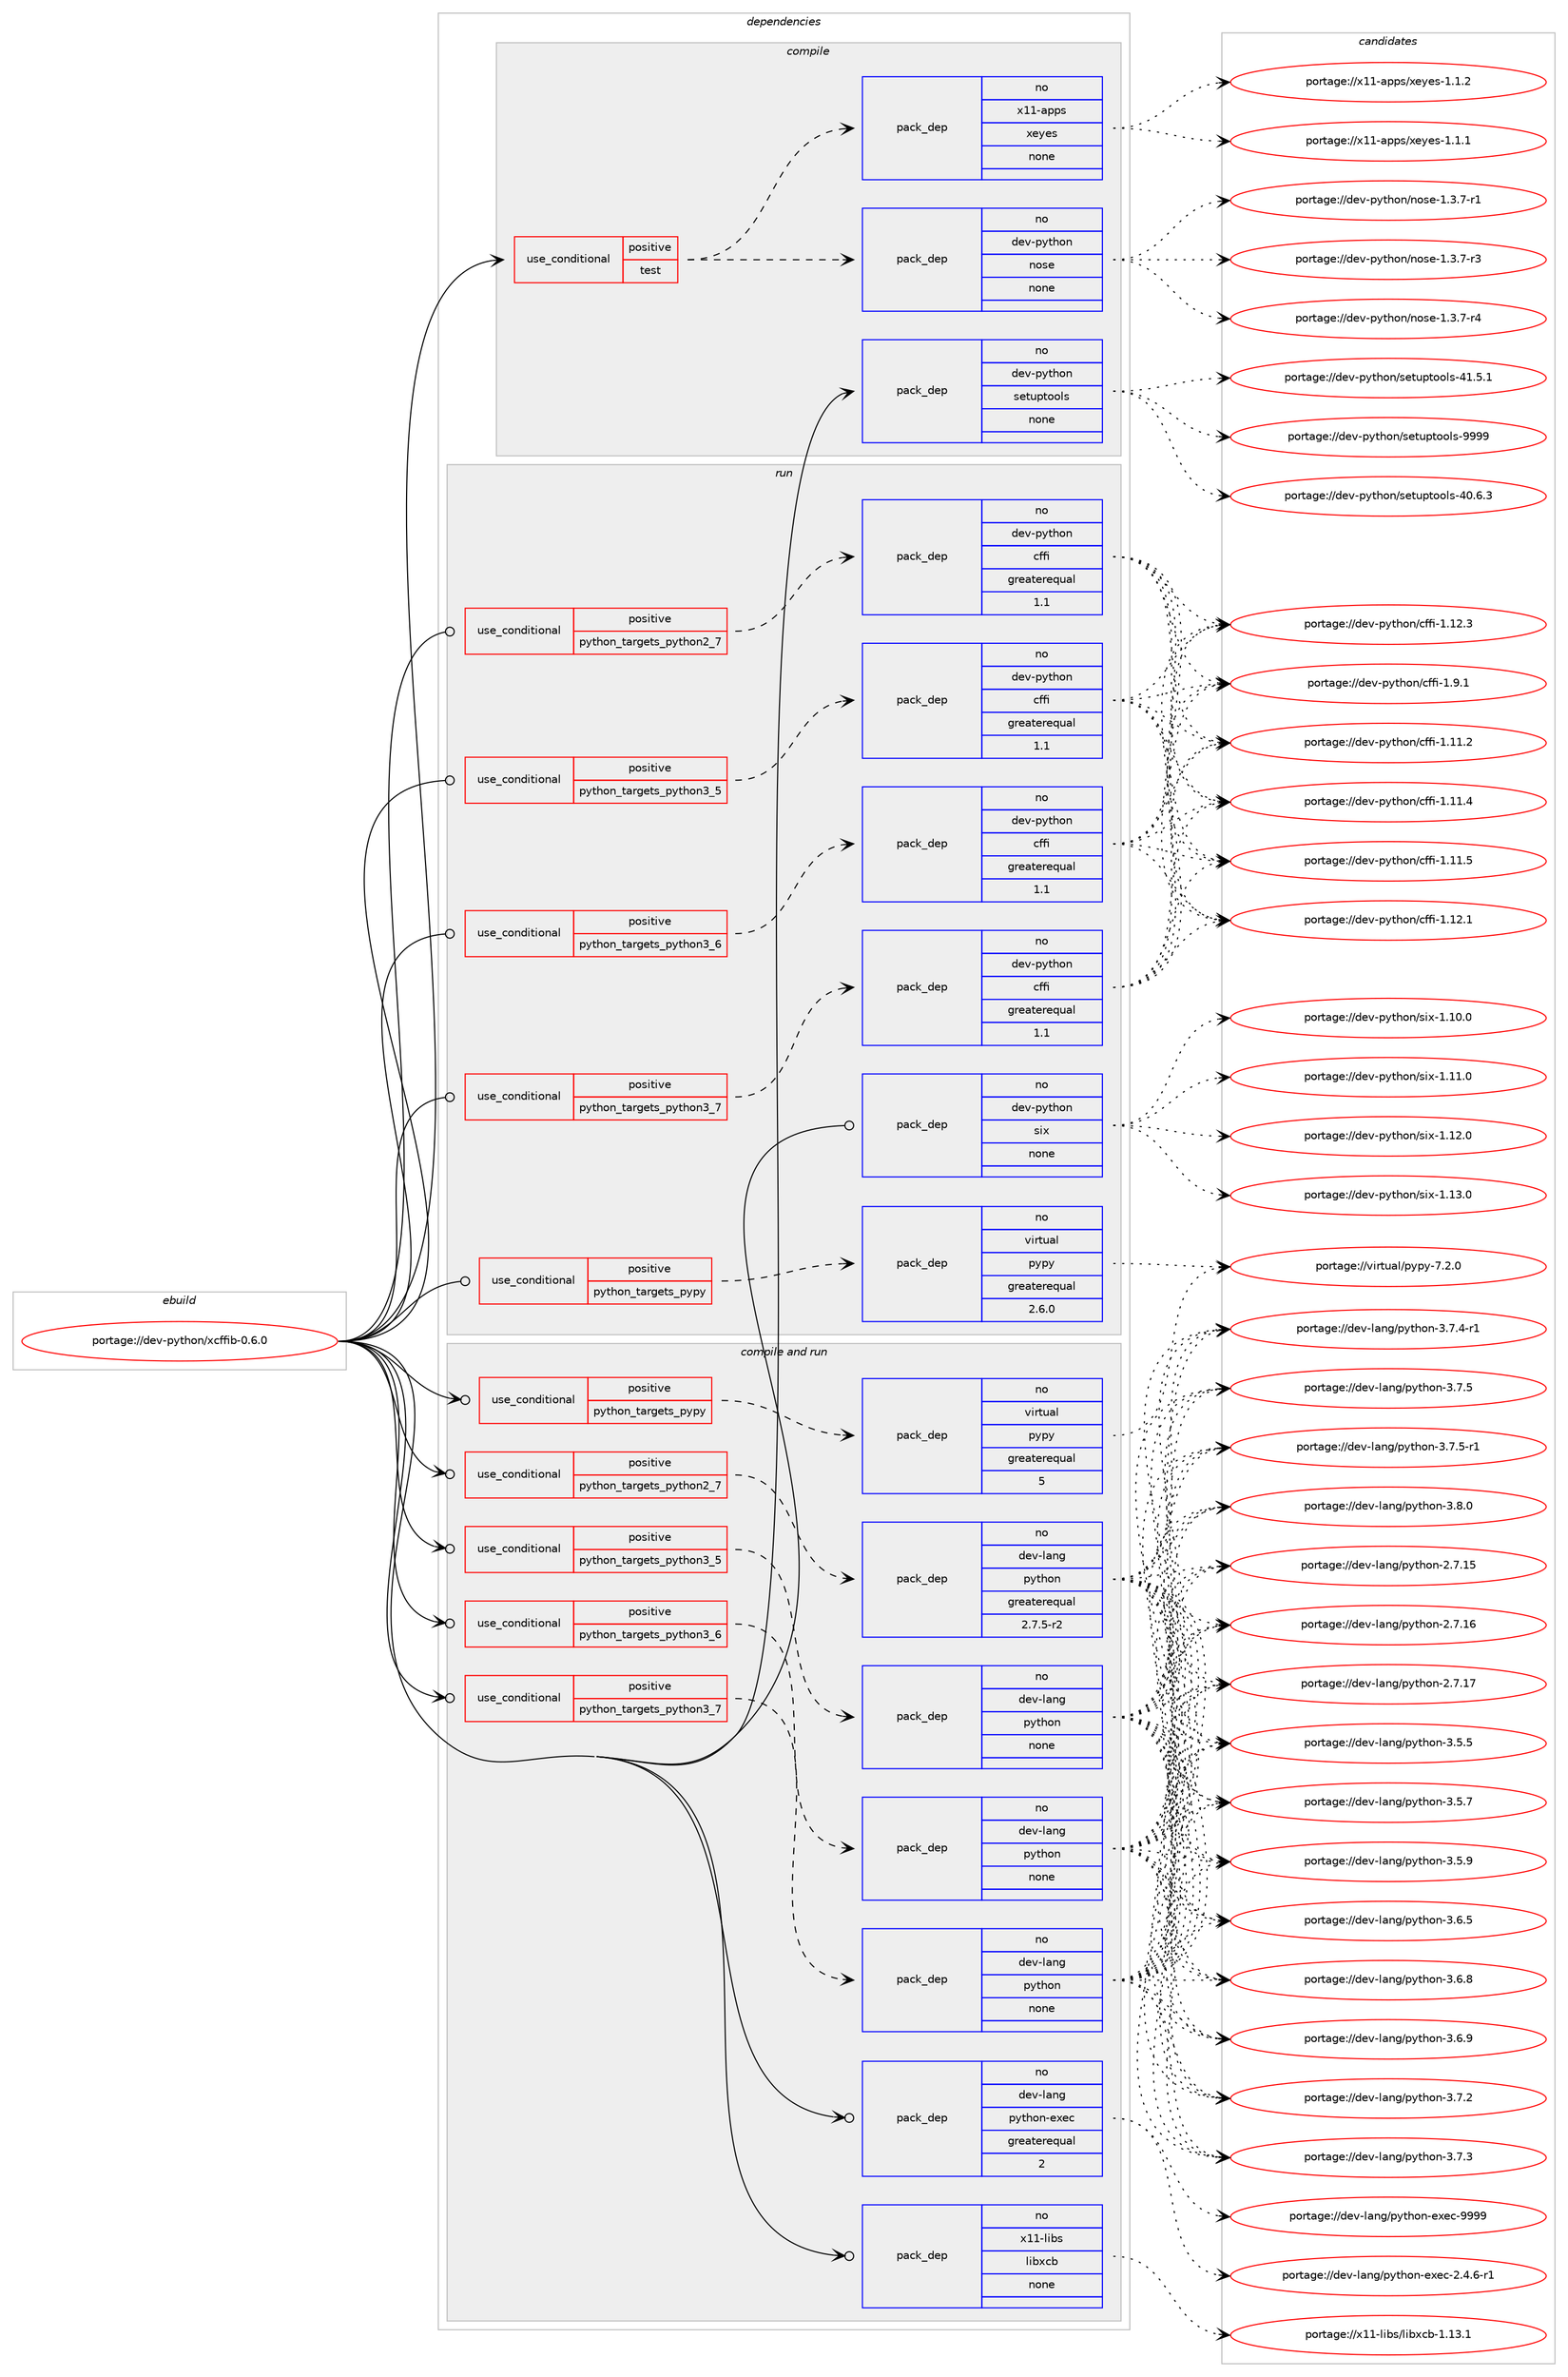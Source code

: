 digraph prolog {

# *************
# Graph options
# *************

newrank=true;
concentrate=true;
compound=true;
graph [rankdir=LR,fontname=Helvetica,fontsize=10,ranksep=1.5];#, ranksep=2.5, nodesep=0.2];
edge  [arrowhead=vee];
node  [fontname=Helvetica,fontsize=10];

# **********
# The ebuild
# **********

subgraph cluster_leftcol {
color=gray;
rank=same;
label=<<i>ebuild</i>>;
id [label="portage://dev-python/xcffib-0.6.0", color=red, width=4, href="../dev-python/xcffib-0.6.0.svg"];
}

# ****************
# The dependencies
# ****************

subgraph cluster_midcol {
color=gray;
label=<<i>dependencies</i>>;
subgraph cluster_compile {
fillcolor="#eeeeee";
style=filled;
label=<<i>compile</i>>;
subgraph cond40956 {
dependency179516 [label=<<TABLE BORDER="0" CELLBORDER="1" CELLSPACING="0" CELLPADDING="4"><TR><TD ROWSPAN="3" CELLPADDING="10">use_conditional</TD></TR><TR><TD>positive</TD></TR><TR><TD>test</TD></TR></TABLE>>, shape=none, color=red];
subgraph pack135149 {
dependency179517 [label=<<TABLE BORDER="0" CELLBORDER="1" CELLSPACING="0" CELLPADDING="4" WIDTH="220"><TR><TD ROWSPAN="6" CELLPADDING="30">pack_dep</TD></TR><TR><TD WIDTH="110">no</TD></TR><TR><TD>dev-python</TD></TR><TR><TD>nose</TD></TR><TR><TD>none</TD></TR><TR><TD></TD></TR></TABLE>>, shape=none, color=blue];
}
dependency179516:e -> dependency179517:w [weight=20,style="dashed",arrowhead="vee"];
subgraph pack135150 {
dependency179518 [label=<<TABLE BORDER="0" CELLBORDER="1" CELLSPACING="0" CELLPADDING="4" WIDTH="220"><TR><TD ROWSPAN="6" CELLPADDING="30">pack_dep</TD></TR><TR><TD WIDTH="110">no</TD></TR><TR><TD>x11-apps</TD></TR><TR><TD>xeyes</TD></TR><TR><TD>none</TD></TR><TR><TD></TD></TR></TABLE>>, shape=none, color=blue];
}
dependency179516:e -> dependency179518:w [weight=20,style="dashed",arrowhead="vee"];
}
id:e -> dependency179516:w [weight=20,style="solid",arrowhead="vee"];
subgraph pack135151 {
dependency179519 [label=<<TABLE BORDER="0" CELLBORDER="1" CELLSPACING="0" CELLPADDING="4" WIDTH="220"><TR><TD ROWSPAN="6" CELLPADDING="30">pack_dep</TD></TR><TR><TD WIDTH="110">no</TD></TR><TR><TD>dev-python</TD></TR><TR><TD>setuptools</TD></TR><TR><TD>none</TD></TR><TR><TD></TD></TR></TABLE>>, shape=none, color=blue];
}
id:e -> dependency179519:w [weight=20,style="solid",arrowhead="vee"];
}
subgraph cluster_compileandrun {
fillcolor="#eeeeee";
style=filled;
label=<<i>compile and run</i>>;
subgraph cond40957 {
dependency179520 [label=<<TABLE BORDER="0" CELLBORDER="1" CELLSPACING="0" CELLPADDING="4"><TR><TD ROWSPAN="3" CELLPADDING="10">use_conditional</TD></TR><TR><TD>positive</TD></TR><TR><TD>python_targets_pypy</TD></TR></TABLE>>, shape=none, color=red];
subgraph pack135152 {
dependency179521 [label=<<TABLE BORDER="0" CELLBORDER="1" CELLSPACING="0" CELLPADDING="4" WIDTH="220"><TR><TD ROWSPAN="6" CELLPADDING="30">pack_dep</TD></TR><TR><TD WIDTH="110">no</TD></TR><TR><TD>virtual</TD></TR><TR><TD>pypy</TD></TR><TR><TD>greaterequal</TD></TR><TR><TD>5</TD></TR></TABLE>>, shape=none, color=blue];
}
dependency179520:e -> dependency179521:w [weight=20,style="dashed",arrowhead="vee"];
}
id:e -> dependency179520:w [weight=20,style="solid",arrowhead="odotvee"];
subgraph cond40958 {
dependency179522 [label=<<TABLE BORDER="0" CELLBORDER="1" CELLSPACING="0" CELLPADDING="4"><TR><TD ROWSPAN="3" CELLPADDING="10">use_conditional</TD></TR><TR><TD>positive</TD></TR><TR><TD>python_targets_python2_7</TD></TR></TABLE>>, shape=none, color=red];
subgraph pack135153 {
dependency179523 [label=<<TABLE BORDER="0" CELLBORDER="1" CELLSPACING="0" CELLPADDING="4" WIDTH="220"><TR><TD ROWSPAN="6" CELLPADDING="30">pack_dep</TD></TR><TR><TD WIDTH="110">no</TD></TR><TR><TD>dev-lang</TD></TR><TR><TD>python</TD></TR><TR><TD>greaterequal</TD></TR><TR><TD>2.7.5-r2</TD></TR></TABLE>>, shape=none, color=blue];
}
dependency179522:e -> dependency179523:w [weight=20,style="dashed",arrowhead="vee"];
}
id:e -> dependency179522:w [weight=20,style="solid",arrowhead="odotvee"];
subgraph cond40959 {
dependency179524 [label=<<TABLE BORDER="0" CELLBORDER="1" CELLSPACING="0" CELLPADDING="4"><TR><TD ROWSPAN="3" CELLPADDING="10">use_conditional</TD></TR><TR><TD>positive</TD></TR><TR><TD>python_targets_python3_5</TD></TR></TABLE>>, shape=none, color=red];
subgraph pack135154 {
dependency179525 [label=<<TABLE BORDER="0" CELLBORDER="1" CELLSPACING="0" CELLPADDING="4" WIDTH="220"><TR><TD ROWSPAN="6" CELLPADDING="30">pack_dep</TD></TR><TR><TD WIDTH="110">no</TD></TR><TR><TD>dev-lang</TD></TR><TR><TD>python</TD></TR><TR><TD>none</TD></TR><TR><TD></TD></TR></TABLE>>, shape=none, color=blue];
}
dependency179524:e -> dependency179525:w [weight=20,style="dashed",arrowhead="vee"];
}
id:e -> dependency179524:w [weight=20,style="solid",arrowhead="odotvee"];
subgraph cond40960 {
dependency179526 [label=<<TABLE BORDER="0" CELLBORDER="1" CELLSPACING="0" CELLPADDING="4"><TR><TD ROWSPAN="3" CELLPADDING="10">use_conditional</TD></TR><TR><TD>positive</TD></TR><TR><TD>python_targets_python3_6</TD></TR></TABLE>>, shape=none, color=red];
subgraph pack135155 {
dependency179527 [label=<<TABLE BORDER="0" CELLBORDER="1" CELLSPACING="0" CELLPADDING="4" WIDTH="220"><TR><TD ROWSPAN="6" CELLPADDING="30">pack_dep</TD></TR><TR><TD WIDTH="110">no</TD></TR><TR><TD>dev-lang</TD></TR><TR><TD>python</TD></TR><TR><TD>none</TD></TR><TR><TD></TD></TR></TABLE>>, shape=none, color=blue];
}
dependency179526:e -> dependency179527:w [weight=20,style="dashed",arrowhead="vee"];
}
id:e -> dependency179526:w [weight=20,style="solid",arrowhead="odotvee"];
subgraph cond40961 {
dependency179528 [label=<<TABLE BORDER="0" CELLBORDER="1" CELLSPACING="0" CELLPADDING="4"><TR><TD ROWSPAN="3" CELLPADDING="10">use_conditional</TD></TR><TR><TD>positive</TD></TR><TR><TD>python_targets_python3_7</TD></TR></TABLE>>, shape=none, color=red];
subgraph pack135156 {
dependency179529 [label=<<TABLE BORDER="0" CELLBORDER="1" CELLSPACING="0" CELLPADDING="4" WIDTH="220"><TR><TD ROWSPAN="6" CELLPADDING="30">pack_dep</TD></TR><TR><TD WIDTH="110">no</TD></TR><TR><TD>dev-lang</TD></TR><TR><TD>python</TD></TR><TR><TD>none</TD></TR><TR><TD></TD></TR></TABLE>>, shape=none, color=blue];
}
dependency179528:e -> dependency179529:w [weight=20,style="dashed",arrowhead="vee"];
}
id:e -> dependency179528:w [weight=20,style="solid",arrowhead="odotvee"];
subgraph pack135157 {
dependency179530 [label=<<TABLE BORDER="0" CELLBORDER="1" CELLSPACING="0" CELLPADDING="4" WIDTH="220"><TR><TD ROWSPAN="6" CELLPADDING="30">pack_dep</TD></TR><TR><TD WIDTH="110">no</TD></TR><TR><TD>dev-lang</TD></TR><TR><TD>python-exec</TD></TR><TR><TD>greaterequal</TD></TR><TR><TD>2</TD></TR></TABLE>>, shape=none, color=blue];
}
id:e -> dependency179530:w [weight=20,style="solid",arrowhead="odotvee"];
subgraph pack135158 {
dependency179531 [label=<<TABLE BORDER="0" CELLBORDER="1" CELLSPACING="0" CELLPADDING="4" WIDTH="220"><TR><TD ROWSPAN="6" CELLPADDING="30">pack_dep</TD></TR><TR><TD WIDTH="110">no</TD></TR><TR><TD>x11-libs</TD></TR><TR><TD>libxcb</TD></TR><TR><TD>none</TD></TR><TR><TD></TD></TR></TABLE>>, shape=none, color=blue];
}
id:e -> dependency179531:w [weight=20,style="solid",arrowhead="odotvee"];
}
subgraph cluster_run {
fillcolor="#eeeeee";
style=filled;
label=<<i>run</i>>;
subgraph cond40962 {
dependency179532 [label=<<TABLE BORDER="0" CELLBORDER="1" CELLSPACING="0" CELLPADDING="4"><TR><TD ROWSPAN="3" CELLPADDING="10">use_conditional</TD></TR><TR><TD>positive</TD></TR><TR><TD>python_targets_pypy</TD></TR></TABLE>>, shape=none, color=red];
subgraph pack135159 {
dependency179533 [label=<<TABLE BORDER="0" CELLBORDER="1" CELLSPACING="0" CELLPADDING="4" WIDTH="220"><TR><TD ROWSPAN="6" CELLPADDING="30">pack_dep</TD></TR><TR><TD WIDTH="110">no</TD></TR><TR><TD>virtual</TD></TR><TR><TD>pypy</TD></TR><TR><TD>greaterequal</TD></TR><TR><TD>2.6.0</TD></TR></TABLE>>, shape=none, color=blue];
}
dependency179532:e -> dependency179533:w [weight=20,style="dashed",arrowhead="vee"];
}
id:e -> dependency179532:w [weight=20,style="solid",arrowhead="odot"];
subgraph cond40963 {
dependency179534 [label=<<TABLE BORDER="0" CELLBORDER="1" CELLSPACING="0" CELLPADDING="4"><TR><TD ROWSPAN="3" CELLPADDING="10">use_conditional</TD></TR><TR><TD>positive</TD></TR><TR><TD>python_targets_python2_7</TD></TR></TABLE>>, shape=none, color=red];
subgraph pack135160 {
dependency179535 [label=<<TABLE BORDER="0" CELLBORDER="1" CELLSPACING="0" CELLPADDING="4" WIDTH="220"><TR><TD ROWSPAN="6" CELLPADDING="30">pack_dep</TD></TR><TR><TD WIDTH="110">no</TD></TR><TR><TD>dev-python</TD></TR><TR><TD>cffi</TD></TR><TR><TD>greaterequal</TD></TR><TR><TD>1.1</TD></TR></TABLE>>, shape=none, color=blue];
}
dependency179534:e -> dependency179535:w [weight=20,style="dashed",arrowhead="vee"];
}
id:e -> dependency179534:w [weight=20,style="solid",arrowhead="odot"];
subgraph cond40964 {
dependency179536 [label=<<TABLE BORDER="0" CELLBORDER="1" CELLSPACING="0" CELLPADDING="4"><TR><TD ROWSPAN="3" CELLPADDING="10">use_conditional</TD></TR><TR><TD>positive</TD></TR><TR><TD>python_targets_python3_5</TD></TR></TABLE>>, shape=none, color=red];
subgraph pack135161 {
dependency179537 [label=<<TABLE BORDER="0" CELLBORDER="1" CELLSPACING="0" CELLPADDING="4" WIDTH="220"><TR><TD ROWSPAN="6" CELLPADDING="30">pack_dep</TD></TR><TR><TD WIDTH="110">no</TD></TR><TR><TD>dev-python</TD></TR><TR><TD>cffi</TD></TR><TR><TD>greaterequal</TD></TR><TR><TD>1.1</TD></TR></TABLE>>, shape=none, color=blue];
}
dependency179536:e -> dependency179537:w [weight=20,style="dashed",arrowhead="vee"];
}
id:e -> dependency179536:w [weight=20,style="solid",arrowhead="odot"];
subgraph cond40965 {
dependency179538 [label=<<TABLE BORDER="0" CELLBORDER="1" CELLSPACING="0" CELLPADDING="4"><TR><TD ROWSPAN="3" CELLPADDING="10">use_conditional</TD></TR><TR><TD>positive</TD></TR><TR><TD>python_targets_python3_6</TD></TR></TABLE>>, shape=none, color=red];
subgraph pack135162 {
dependency179539 [label=<<TABLE BORDER="0" CELLBORDER="1" CELLSPACING="0" CELLPADDING="4" WIDTH="220"><TR><TD ROWSPAN="6" CELLPADDING="30">pack_dep</TD></TR><TR><TD WIDTH="110">no</TD></TR><TR><TD>dev-python</TD></TR><TR><TD>cffi</TD></TR><TR><TD>greaterequal</TD></TR><TR><TD>1.1</TD></TR></TABLE>>, shape=none, color=blue];
}
dependency179538:e -> dependency179539:w [weight=20,style="dashed",arrowhead="vee"];
}
id:e -> dependency179538:w [weight=20,style="solid",arrowhead="odot"];
subgraph cond40966 {
dependency179540 [label=<<TABLE BORDER="0" CELLBORDER="1" CELLSPACING="0" CELLPADDING="4"><TR><TD ROWSPAN="3" CELLPADDING="10">use_conditional</TD></TR><TR><TD>positive</TD></TR><TR><TD>python_targets_python3_7</TD></TR></TABLE>>, shape=none, color=red];
subgraph pack135163 {
dependency179541 [label=<<TABLE BORDER="0" CELLBORDER="1" CELLSPACING="0" CELLPADDING="4" WIDTH="220"><TR><TD ROWSPAN="6" CELLPADDING="30">pack_dep</TD></TR><TR><TD WIDTH="110">no</TD></TR><TR><TD>dev-python</TD></TR><TR><TD>cffi</TD></TR><TR><TD>greaterequal</TD></TR><TR><TD>1.1</TD></TR></TABLE>>, shape=none, color=blue];
}
dependency179540:e -> dependency179541:w [weight=20,style="dashed",arrowhead="vee"];
}
id:e -> dependency179540:w [weight=20,style="solid",arrowhead="odot"];
subgraph pack135164 {
dependency179542 [label=<<TABLE BORDER="0" CELLBORDER="1" CELLSPACING="0" CELLPADDING="4" WIDTH="220"><TR><TD ROWSPAN="6" CELLPADDING="30">pack_dep</TD></TR><TR><TD WIDTH="110">no</TD></TR><TR><TD>dev-python</TD></TR><TR><TD>six</TD></TR><TR><TD>none</TD></TR><TR><TD></TD></TR></TABLE>>, shape=none, color=blue];
}
id:e -> dependency179542:w [weight=20,style="solid",arrowhead="odot"];
}
}

# **************
# The candidates
# **************

subgraph cluster_choices {
rank=same;
color=gray;
label=<<i>candidates</i>>;

subgraph choice135149 {
color=black;
nodesep=1;
choiceportage10010111845112121116104111110471101111151014549465146554511449 [label="portage://dev-python/nose-1.3.7-r1", color=red, width=4,href="../dev-python/nose-1.3.7-r1.svg"];
choiceportage10010111845112121116104111110471101111151014549465146554511451 [label="portage://dev-python/nose-1.3.7-r3", color=red, width=4,href="../dev-python/nose-1.3.7-r3.svg"];
choiceportage10010111845112121116104111110471101111151014549465146554511452 [label="portage://dev-python/nose-1.3.7-r4", color=red, width=4,href="../dev-python/nose-1.3.7-r4.svg"];
dependency179517:e -> choiceportage10010111845112121116104111110471101111151014549465146554511449:w [style=dotted,weight="100"];
dependency179517:e -> choiceportage10010111845112121116104111110471101111151014549465146554511451:w [style=dotted,weight="100"];
dependency179517:e -> choiceportage10010111845112121116104111110471101111151014549465146554511452:w [style=dotted,weight="100"];
}
subgraph choice135150 {
color=black;
nodesep=1;
choiceportage1204949459711211211547120101121101115454946494649 [label="portage://x11-apps/xeyes-1.1.1", color=red, width=4,href="../x11-apps/xeyes-1.1.1.svg"];
choiceportage1204949459711211211547120101121101115454946494650 [label="portage://x11-apps/xeyes-1.1.2", color=red, width=4,href="../x11-apps/xeyes-1.1.2.svg"];
dependency179518:e -> choiceportage1204949459711211211547120101121101115454946494649:w [style=dotted,weight="100"];
dependency179518:e -> choiceportage1204949459711211211547120101121101115454946494650:w [style=dotted,weight="100"];
}
subgraph choice135151 {
color=black;
nodesep=1;
choiceportage100101118451121211161041111104711510111611711211611111110811545524846544651 [label="portage://dev-python/setuptools-40.6.3", color=red, width=4,href="../dev-python/setuptools-40.6.3.svg"];
choiceportage100101118451121211161041111104711510111611711211611111110811545524946534649 [label="portage://dev-python/setuptools-41.5.1", color=red, width=4,href="../dev-python/setuptools-41.5.1.svg"];
choiceportage10010111845112121116104111110471151011161171121161111111081154557575757 [label="portage://dev-python/setuptools-9999", color=red, width=4,href="../dev-python/setuptools-9999.svg"];
dependency179519:e -> choiceportage100101118451121211161041111104711510111611711211611111110811545524846544651:w [style=dotted,weight="100"];
dependency179519:e -> choiceportage100101118451121211161041111104711510111611711211611111110811545524946534649:w [style=dotted,weight="100"];
dependency179519:e -> choiceportage10010111845112121116104111110471151011161171121161111111081154557575757:w [style=dotted,weight="100"];
}
subgraph choice135152 {
color=black;
nodesep=1;
choiceportage1181051141161179710847112121112121455546504648 [label="portage://virtual/pypy-7.2.0", color=red, width=4,href="../virtual/pypy-7.2.0.svg"];
dependency179521:e -> choiceportage1181051141161179710847112121112121455546504648:w [style=dotted,weight="100"];
}
subgraph choice135153 {
color=black;
nodesep=1;
choiceportage10010111845108971101034711212111610411111045504655464953 [label="portage://dev-lang/python-2.7.15", color=red, width=4,href="../dev-lang/python-2.7.15.svg"];
choiceportage10010111845108971101034711212111610411111045504655464954 [label="portage://dev-lang/python-2.7.16", color=red, width=4,href="../dev-lang/python-2.7.16.svg"];
choiceportage10010111845108971101034711212111610411111045504655464955 [label="portage://dev-lang/python-2.7.17", color=red, width=4,href="../dev-lang/python-2.7.17.svg"];
choiceportage100101118451089711010347112121116104111110455146534653 [label="portage://dev-lang/python-3.5.5", color=red, width=4,href="../dev-lang/python-3.5.5.svg"];
choiceportage100101118451089711010347112121116104111110455146534655 [label="portage://dev-lang/python-3.5.7", color=red, width=4,href="../dev-lang/python-3.5.7.svg"];
choiceportage100101118451089711010347112121116104111110455146534657 [label="portage://dev-lang/python-3.5.9", color=red, width=4,href="../dev-lang/python-3.5.9.svg"];
choiceportage100101118451089711010347112121116104111110455146544653 [label="portage://dev-lang/python-3.6.5", color=red, width=4,href="../dev-lang/python-3.6.5.svg"];
choiceportage100101118451089711010347112121116104111110455146544656 [label="portage://dev-lang/python-3.6.8", color=red, width=4,href="../dev-lang/python-3.6.8.svg"];
choiceportage100101118451089711010347112121116104111110455146544657 [label="portage://dev-lang/python-3.6.9", color=red, width=4,href="../dev-lang/python-3.6.9.svg"];
choiceportage100101118451089711010347112121116104111110455146554650 [label="portage://dev-lang/python-3.7.2", color=red, width=4,href="../dev-lang/python-3.7.2.svg"];
choiceportage100101118451089711010347112121116104111110455146554651 [label="portage://dev-lang/python-3.7.3", color=red, width=4,href="../dev-lang/python-3.7.3.svg"];
choiceportage1001011184510897110103471121211161041111104551465546524511449 [label="portage://dev-lang/python-3.7.4-r1", color=red, width=4,href="../dev-lang/python-3.7.4-r1.svg"];
choiceportage100101118451089711010347112121116104111110455146554653 [label="portage://dev-lang/python-3.7.5", color=red, width=4,href="../dev-lang/python-3.7.5.svg"];
choiceportage1001011184510897110103471121211161041111104551465546534511449 [label="portage://dev-lang/python-3.7.5-r1", color=red, width=4,href="../dev-lang/python-3.7.5-r1.svg"];
choiceportage100101118451089711010347112121116104111110455146564648 [label="portage://dev-lang/python-3.8.0", color=red, width=4,href="../dev-lang/python-3.8.0.svg"];
dependency179523:e -> choiceportage10010111845108971101034711212111610411111045504655464953:w [style=dotted,weight="100"];
dependency179523:e -> choiceportage10010111845108971101034711212111610411111045504655464954:w [style=dotted,weight="100"];
dependency179523:e -> choiceportage10010111845108971101034711212111610411111045504655464955:w [style=dotted,weight="100"];
dependency179523:e -> choiceportage100101118451089711010347112121116104111110455146534653:w [style=dotted,weight="100"];
dependency179523:e -> choiceportage100101118451089711010347112121116104111110455146534655:w [style=dotted,weight="100"];
dependency179523:e -> choiceportage100101118451089711010347112121116104111110455146534657:w [style=dotted,weight="100"];
dependency179523:e -> choiceportage100101118451089711010347112121116104111110455146544653:w [style=dotted,weight="100"];
dependency179523:e -> choiceportage100101118451089711010347112121116104111110455146544656:w [style=dotted,weight="100"];
dependency179523:e -> choiceportage100101118451089711010347112121116104111110455146544657:w [style=dotted,weight="100"];
dependency179523:e -> choiceportage100101118451089711010347112121116104111110455146554650:w [style=dotted,weight="100"];
dependency179523:e -> choiceportage100101118451089711010347112121116104111110455146554651:w [style=dotted,weight="100"];
dependency179523:e -> choiceportage1001011184510897110103471121211161041111104551465546524511449:w [style=dotted,weight="100"];
dependency179523:e -> choiceportage100101118451089711010347112121116104111110455146554653:w [style=dotted,weight="100"];
dependency179523:e -> choiceportage1001011184510897110103471121211161041111104551465546534511449:w [style=dotted,weight="100"];
dependency179523:e -> choiceportage100101118451089711010347112121116104111110455146564648:w [style=dotted,weight="100"];
}
subgraph choice135154 {
color=black;
nodesep=1;
choiceportage10010111845108971101034711212111610411111045504655464953 [label="portage://dev-lang/python-2.7.15", color=red, width=4,href="../dev-lang/python-2.7.15.svg"];
choiceportage10010111845108971101034711212111610411111045504655464954 [label="portage://dev-lang/python-2.7.16", color=red, width=4,href="../dev-lang/python-2.7.16.svg"];
choiceportage10010111845108971101034711212111610411111045504655464955 [label="portage://dev-lang/python-2.7.17", color=red, width=4,href="../dev-lang/python-2.7.17.svg"];
choiceportage100101118451089711010347112121116104111110455146534653 [label="portage://dev-lang/python-3.5.5", color=red, width=4,href="../dev-lang/python-3.5.5.svg"];
choiceportage100101118451089711010347112121116104111110455146534655 [label="portage://dev-lang/python-3.5.7", color=red, width=4,href="../dev-lang/python-3.5.7.svg"];
choiceportage100101118451089711010347112121116104111110455146534657 [label="portage://dev-lang/python-3.5.9", color=red, width=4,href="../dev-lang/python-3.5.9.svg"];
choiceportage100101118451089711010347112121116104111110455146544653 [label="portage://dev-lang/python-3.6.5", color=red, width=4,href="../dev-lang/python-3.6.5.svg"];
choiceportage100101118451089711010347112121116104111110455146544656 [label="portage://dev-lang/python-3.6.8", color=red, width=4,href="../dev-lang/python-3.6.8.svg"];
choiceportage100101118451089711010347112121116104111110455146544657 [label="portage://dev-lang/python-3.6.9", color=red, width=4,href="../dev-lang/python-3.6.9.svg"];
choiceportage100101118451089711010347112121116104111110455146554650 [label="portage://dev-lang/python-3.7.2", color=red, width=4,href="../dev-lang/python-3.7.2.svg"];
choiceportage100101118451089711010347112121116104111110455146554651 [label="portage://dev-lang/python-3.7.3", color=red, width=4,href="../dev-lang/python-3.7.3.svg"];
choiceportage1001011184510897110103471121211161041111104551465546524511449 [label="portage://dev-lang/python-3.7.4-r1", color=red, width=4,href="../dev-lang/python-3.7.4-r1.svg"];
choiceportage100101118451089711010347112121116104111110455146554653 [label="portage://dev-lang/python-3.7.5", color=red, width=4,href="../dev-lang/python-3.7.5.svg"];
choiceportage1001011184510897110103471121211161041111104551465546534511449 [label="portage://dev-lang/python-3.7.5-r1", color=red, width=4,href="../dev-lang/python-3.7.5-r1.svg"];
choiceportage100101118451089711010347112121116104111110455146564648 [label="portage://dev-lang/python-3.8.0", color=red, width=4,href="../dev-lang/python-3.8.0.svg"];
dependency179525:e -> choiceportage10010111845108971101034711212111610411111045504655464953:w [style=dotted,weight="100"];
dependency179525:e -> choiceportage10010111845108971101034711212111610411111045504655464954:w [style=dotted,weight="100"];
dependency179525:e -> choiceportage10010111845108971101034711212111610411111045504655464955:w [style=dotted,weight="100"];
dependency179525:e -> choiceportage100101118451089711010347112121116104111110455146534653:w [style=dotted,weight="100"];
dependency179525:e -> choiceportage100101118451089711010347112121116104111110455146534655:w [style=dotted,weight="100"];
dependency179525:e -> choiceportage100101118451089711010347112121116104111110455146534657:w [style=dotted,weight="100"];
dependency179525:e -> choiceportage100101118451089711010347112121116104111110455146544653:w [style=dotted,weight="100"];
dependency179525:e -> choiceportage100101118451089711010347112121116104111110455146544656:w [style=dotted,weight="100"];
dependency179525:e -> choiceportage100101118451089711010347112121116104111110455146544657:w [style=dotted,weight="100"];
dependency179525:e -> choiceportage100101118451089711010347112121116104111110455146554650:w [style=dotted,weight="100"];
dependency179525:e -> choiceportage100101118451089711010347112121116104111110455146554651:w [style=dotted,weight="100"];
dependency179525:e -> choiceportage1001011184510897110103471121211161041111104551465546524511449:w [style=dotted,weight="100"];
dependency179525:e -> choiceportage100101118451089711010347112121116104111110455146554653:w [style=dotted,weight="100"];
dependency179525:e -> choiceportage1001011184510897110103471121211161041111104551465546534511449:w [style=dotted,weight="100"];
dependency179525:e -> choiceportage100101118451089711010347112121116104111110455146564648:w [style=dotted,weight="100"];
}
subgraph choice135155 {
color=black;
nodesep=1;
choiceportage10010111845108971101034711212111610411111045504655464953 [label="portage://dev-lang/python-2.7.15", color=red, width=4,href="../dev-lang/python-2.7.15.svg"];
choiceportage10010111845108971101034711212111610411111045504655464954 [label="portage://dev-lang/python-2.7.16", color=red, width=4,href="../dev-lang/python-2.7.16.svg"];
choiceportage10010111845108971101034711212111610411111045504655464955 [label="portage://dev-lang/python-2.7.17", color=red, width=4,href="../dev-lang/python-2.7.17.svg"];
choiceportage100101118451089711010347112121116104111110455146534653 [label="portage://dev-lang/python-3.5.5", color=red, width=4,href="../dev-lang/python-3.5.5.svg"];
choiceportage100101118451089711010347112121116104111110455146534655 [label="portage://dev-lang/python-3.5.7", color=red, width=4,href="../dev-lang/python-3.5.7.svg"];
choiceportage100101118451089711010347112121116104111110455146534657 [label="portage://dev-lang/python-3.5.9", color=red, width=4,href="../dev-lang/python-3.5.9.svg"];
choiceportage100101118451089711010347112121116104111110455146544653 [label="portage://dev-lang/python-3.6.5", color=red, width=4,href="../dev-lang/python-3.6.5.svg"];
choiceportage100101118451089711010347112121116104111110455146544656 [label="portage://dev-lang/python-3.6.8", color=red, width=4,href="../dev-lang/python-3.6.8.svg"];
choiceportage100101118451089711010347112121116104111110455146544657 [label="portage://dev-lang/python-3.6.9", color=red, width=4,href="../dev-lang/python-3.6.9.svg"];
choiceportage100101118451089711010347112121116104111110455146554650 [label="portage://dev-lang/python-3.7.2", color=red, width=4,href="../dev-lang/python-3.7.2.svg"];
choiceportage100101118451089711010347112121116104111110455146554651 [label="portage://dev-lang/python-3.7.3", color=red, width=4,href="../dev-lang/python-3.7.3.svg"];
choiceportage1001011184510897110103471121211161041111104551465546524511449 [label="portage://dev-lang/python-3.7.4-r1", color=red, width=4,href="../dev-lang/python-3.7.4-r1.svg"];
choiceportage100101118451089711010347112121116104111110455146554653 [label="portage://dev-lang/python-3.7.5", color=red, width=4,href="../dev-lang/python-3.7.5.svg"];
choiceportage1001011184510897110103471121211161041111104551465546534511449 [label="portage://dev-lang/python-3.7.5-r1", color=red, width=4,href="../dev-lang/python-3.7.5-r1.svg"];
choiceportage100101118451089711010347112121116104111110455146564648 [label="portage://dev-lang/python-3.8.0", color=red, width=4,href="../dev-lang/python-3.8.0.svg"];
dependency179527:e -> choiceportage10010111845108971101034711212111610411111045504655464953:w [style=dotted,weight="100"];
dependency179527:e -> choiceportage10010111845108971101034711212111610411111045504655464954:w [style=dotted,weight="100"];
dependency179527:e -> choiceportage10010111845108971101034711212111610411111045504655464955:w [style=dotted,weight="100"];
dependency179527:e -> choiceportage100101118451089711010347112121116104111110455146534653:w [style=dotted,weight="100"];
dependency179527:e -> choiceportage100101118451089711010347112121116104111110455146534655:w [style=dotted,weight="100"];
dependency179527:e -> choiceportage100101118451089711010347112121116104111110455146534657:w [style=dotted,weight="100"];
dependency179527:e -> choiceportage100101118451089711010347112121116104111110455146544653:w [style=dotted,weight="100"];
dependency179527:e -> choiceportage100101118451089711010347112121116104111110455146544656:w [style=dotted,weight="100"];
dependency179527:e -> choiceportage100101118451089711010347112121116104111110455146544657:w [style=dotted,weight="100"];
dependency179527:e -> choiceportage100101118451089711010347112121116104111110455146554650:w [style=dotted,weight="100"];
dependency179527:e -> choiceportage100101118451089711010347112121116104111110455146554651:w [style=dotted,weight="100"];
dependency179527:e -> choiceportage1001011184510897110103471121211161041111104551465546524511449:w [style=dotted,weight="100"];
dependency179527:e -> choiceportage100101118451089711010347112121116104111110455146554653:w [style=dotted,weight="100"];
dependency179527:e -> choiceportage1001011184510897110103471121211161041111104551465546534511449:w [style=dotted,weight="100"];
dependency179527:e -> choiceportage100101118451089711010347112121116104111110455146564648:w [style=dotted,weight="100"];
}
subgraph choice135156 {
color=black;
nodesep=1;
choiceportage10010111845108971101034711212111610411111045504655464953 [label="portage://dev-lang/python-2.7.15", color=red, width=4,href="../dev-lang/python-2.7.15.svg"];
choiceportage10010111845108971101034711212111610411111045504655464954 [label="portage://dev-lang/python-2.7.16", color=red, width=4,href="../dev-lang/python-2.7.16.svg"];
choiceportage10010111845108971101034711212111610411111045504655464955 [label="portage://dev-lang/python-2.7.17", color=red, width=4,href="../dev-lang/python-2.7.17.svg"];
choiceportage100101118451089711010347112121116104111110455146534653 [label="portage://dev-lang/python-3.5.5", color=red, width=4,href="../dev-lang/python-3.5.5.svg"];
choiceportage100101118451089711010347112121116104111110455146534655 [label="portage://dev-lang/python-3.5.7", color=red, width=4,href="../dev-lang/python-3.5.7.svg"];
choiceportage100101118451089711010347112121116104111110455146534657 [label="portage://dev-lang/python-3.5.9", color=red, width=4,href="../dev-lang/python-3.5.9.svg"];
choiceportage100101118451089711010347112121116104111110455146544653 [label="portage://dev-lang/python-3.6.5", color=red, width=4,href="../dev-lang/python-3.6.5.svg"];
choiceportage100101118451089711010347112121116104111110455146544656 [label="portage://dev-lang/python-3.6.8", color=red, width=4,href="../dev-lang/python-3.6.8.svg"];
choiceportage100101118451089711010347112121116104111110455146544657 [label="portage://dev-lang/python-3.6.9", color=red, width=4,href="../dev-lang/python-3.6.9.svg"];
choiceportage100101118451089711010347112121116104111110455146554650 [label="portage://dev-lang/python-3.7.2", color=red, width=4,href="../dev-lang/python-3.7.2.svg"];
choiceportage100101118451089711010347112121116104111110455146554651 [label="portage://dev-lang/python-3.7.3", color=red, width=4,href="../dev-lang/python-3.7.3.svg"];
choiceportage1001011184510897110103471121211161041111104551465546524511449 [label="portage://dev-lang/python-3.7.4-r1", color=red, width=4,href="../dev-lang/python-3.7.4-r1.svg"];
choiceportage100101118451089711010347112121116104111110455146554653 [label="portage://dev-lang/python-3.7.5", color=red, width=4,href="../dev-lang/python-3.7.5.svg"];
choiceportage1001011184510897110103471121211161041111104551465546534511449 [label="portage://dev-lang/python-3.7.5-r1", color=red, width=4,href="../dev-lang/python-3.7.5-r1.svg"];
choiceportage100101118451089711010347112121116104111110455146564648 [label="portage://dev-lang/python-3.8.0", color=red, width=4,href="../dev-lang/python-3.8.0.svg"];
dependency179529:e -> choiceportage10010111845108971101034711212111610411111045504655464953:w [style=dotted,weight="100"];
dependency179529:e -> choiceportage10010111845108971101034711212111610411111045504655464954:w [style=dotted,weight="100"];
dependency179529:e -> choiceportage10010111845108971101034711212111610411111045504655464955:w [style=dotted,weight="100"];
dependency179529:e -> choiceportage100101118451089711010347112121116104111110455146534653:w [style=dotted,weight="100"];
dependency179529:e -> choiceportage100101118451089711010347112121116104111110455146534655:w [style=dotted,weight="100"];
dependency179529:e -> choiceportage100101118451089711010347112121116104111110455146534657:w [style=dotted,weight="100"];
dependency179529:e -> choiceportage100101118451089711010347112121116104111110455146544653:w [style=dotted,weight="100"];
dependency179529:e -> choiceportage100101118451089711010347112121116104111110455146544656:w [style=dotted,weight="100"];
dependency179529:e -> choiceportage100101118451089711010347112121116104111110455146544657:w [style=dotted,weight="100"];
dependency179529:e -> choiceportage100101118451089711010347112121116104111110455146554650:w [style=dotted,weight="100"];
dependency179529:e -> choiceportage100101118451089711010347112121116104111110455146554651:w [style=dotted,weight="100"];
dependency179529:e -> choiceportage1001011184510897110103471121211161041111104551465546524511449:w [style=dotted,weight="100"];
dependency179529:e -> choiceportage100101118451089711010347112121116104111110455146554653:w [style=dotted,weight="100"];
dependency179529:e -> choiceportage1001011184510897110103471121211161041111104551465546534511449:w [style=dotted,weight="100"];
dependency179529:e -> choiceportage100101118451089711010347112121116104111110455146564648:w [style=dotted,weight="100"];
}
subgraph choice135157 {
color=black;
nodesep=1;
choiceportage10010111845108971101034711212111610411111045101120101994550465246544511449 [label="portage://dev-lang/python-exec-2.4.6-r1", color=red, width=4,href="../dev-lang/python-exec-2.4.6-r1.svg"];
choiceportage10010111845108971101034711212111610411111045101120101994557575757 [label="portage://dev-lang/python-exec-9999", color=red, width=4,href="../dev-lang/python-exec-9999.svg"];
dependency179530:e -> choiceportage10010111845108971101034711212111610411111045101120101994550465246544511449:w [style=dotted,weight="100"];
dependency179530:e -> choiceportage10010111845108971101034711212111610411111045101120101994557575757:w [style=dotted,weight="100"];
}
subgraph choice135158 {
color=black;
nodesep=1;
choiceportage120494945108105981154710810598120999845494649514649 [label="portage://x11-libs/libxcb-1.13.1", color=red, width=4,href="../x11-libs/libxcb-1.13.1.svg"];
dependency179531:e -> choiceportage120494945108105981154710810598120999845494649514649:w [style=dotted,weight="100"];
}
subgraph choice135159 {
color=black;
nodesep=1;
choiceportage1181051141161179710847112121112121455546504648 [label="portage://virtual/pypy-7.2.0", color=red, width=4,href="../virtual/pypy-7.2.0.svg"];
dependency179533:e -> choiceportage1181051141161179710847112121112121455546504648:w [style=dotted,weight="100"];
}
subgraph choice135160 {
color=black;
nodesep=1;
choiceportage10010111845112121116104111110479910210210545494649494650 [label="portage://dev-python/cffi-1.11.2", color=red, width=4,href="../dev-python/cffi-1.11.2.svg"];
choiceportage10010111845112121116104111110479910210210545494649494652 [label="portage://dev-python/cffi-1.11.4", color=red, width=4,href="../dev-python/cffi-1.11.4.svg"];
choiceportage10010111845112121116104111110479910210210545494649494653 [label="portage://dev-python/cffi-1.11.5", color=red, width=4,href="../dev-python/cffi-1.11.5.svg"];
choiceportage10010111845112121116104111110479910210210545494649504649 [label="portage://dev-python/cffi-1.12.1", color=red, width=4,href="../dev-python/cffi-1.12.1.svg"];
choiceportage10010111845112121116104111110479910210210545494649504651 [label="portage://dev-python/cffi-1.12.3", color=red, width=4,href="../dev-python/cffi-1.12.3.svg"];
choiceportage100101118451121211161041111104799102102105454946574649 [label="portage://dev-python/cffi-1.9.1", color=red, width=4,href="../dev-python/cffi-1.9.1.svg"];
dependency179535:e -> choiceportage10010111845112121116104111110479910210210545494649494650:w [style=dotted,weight="100"];
dependency179535:e -> choiceportage10010111845112121116104111110479910210210545494649494652:w [style=dotted,weight="100"];
dependency179535:e -> choiceportage10010111845112121116104111110479910210210545494649494653:w [style=dotted,weight="100"];
dependency179535:e -> choiceportage10010111845112121116104111110479910210210545494649504649:w [style=dotted,weight="100"];
dependency179535:e -> choiceportage10010111845112121116104111110479910210210545494649504651:w [style=dotted,weight="100"];
dependency179535:e -> choiceportage100101118451121211161041111104799102102105454946574649:w [style=dotted,weight="100"];
}
subgraph choice135161 {
color=black;
nodesep=1;
choiceportage10010111845112121116104111110479910210210545494649494650 [label="portage://dev-python/cffi-1.11.2", color=red, width=4,href="../dev-python/cffi-1.11.2.svg"];
choiceportage10010111845112121116104111110479910210210545494649494652 [label="portage://dev-python/cffi-1.11.4", color=red, width=4,href="../dev-python/cffi-1.11.4.svg"];
choiceportage10010111845112121116104111110479910210210545494649494653 [label="portage://dev-python/cffi-1.11.5", color=red, width=4,href="../dev-python/cffi-1.11.5.svg"];
choiceportage10010111845112121116104111110479910210210545494649504649 [label="portage://dev-python/cffi-1.12.1", color=red, width=4,href="../dev-python/cffi-1.12.1.svg"];
choiceportage10010111845112121116104111110479910210210545494649504651 [label="portage://dev-python/cffi-1.12.3", color=red, width=4,href="../dev-python/cffi-1.12.3.svg"];
choiceportage100101118451121211161041111104799102102105454946574649 [label="portage://dev-python/cffi-1.9.1", color=red, width=4,href="../dev-python/cffi-1.9.1.svg"];
dependency179537:e -> choiceportage10010111845112121116104111110479910210210545494649494650:w [style=dotted,weight="100"];
dependency179537:e -> choiceportage10010111845112121116104111110479910210210545494649494652:w [style=dotted,weight="100"];
dependency179537:e -> choiceportage10010111845112121116104111110479910210210545494649494653:w [style=dotted,weight="100"];
dependency179537:e -> choiceportage10010111845112121116104111110479910210210545494649504649:w [style=dotted,weight="100"];
dependency179537:e -> choiceportage10010111845112121116104111110479910210210545494649504651:w [style=dotted,weight="100"];
dependency179537:e -> choiceportage100101118451121211161041111104799102102105454946574649:w [style=dotted,weight="100"];
}
subgraph choice135162 {
color=black;
nodesep=1;
choiceportage10010111845112121116104111110479910210210545494649494650 [label="portage://dev-python/cffi-1.11.2", color=red, width=4,href="../dev-python/cffi-1.11.2.svg"];
choiceportage10010111845112121116104111110479910210210545494649494652 [label="portage://dev-python/cffi-1.11.4", color=red, width=4,href="../dev-python/cffi-1.11.4.svg"];
choiceportage10010111845112121116104111110479910210210545494649494653 [label="portage://dev-python/cffi-1.11.5", color=red, width=4,href="../dev-python/cffi-1.11.5.svg"];
choiceportage10010111845112121116104111110479910210210545494649504649 [label="portage://dev-python/cffi-1.12.1", color=red, width=4,href="../dev-python/cffi-1.12.1.svg"];
choiceportage10010111845112121116104111110479910210210545494649504651 [label="portage://dev-python/cffi-1.12.3", color=red, width=4,href="../dev-python/cffi-1.12.3.svg"];
choiceportage100101118451121211161041111104799102102105454946574649 [label="portage://dev-python/cffi-1.9.1", color=red, width=4,href="../dev-python/cffi-1.9.1.svg"];
dependency179539:e -> choiceportage10010111845112121116104111110479910210210545494649494650:w [style=dotted,weight="100"];
dependency179539:e -> choiceportage10010111845112121116104111110479910210210545494649494652:w [style=dotted,weight="100"];
dependency179539:e -> choiceportage10010111845112121116104111110479910210210545494649494653:w [style=dotted,weight="100"];
dependency179539:e -> choiceportage10010111845112121116104111110479910210210545494649504649:w [style=dotted,weight="100"];
dependency179539:e -> choiceportage10010111845112121116104111110479910210210545494649504651:w [style=dotted,weight="100"];
dependency179539:e -> choiceportage100101118451121211161041111104799102102105454946574649:w [style=dotted,weight="100"];
}
subgraph choice135163 {
color=black;
nodesep=1;
choiceportage10010111845112121116104111110479910210210545494649494650 [label="portage://dev-python/cffi-1.11.2", color=red, width=4,href="../dev-python/cffi-1.11.2.svg"];
choiceportage10010111845112121116104111110479910210210545494649494652 [label="portage://dev-python/cffi-1.11.4", color=red, width=4,href="../dev-python/cffi-1.11.4.svg"];
choiceportage10010111845112121116104111110479910210210545494649494653 [label="portage://dev-python/cffi-1.11.5", color=red, width=4,href="../dev-python/cffi-1.11.5.svg"];
choiceportage10010111845112121116104111110479910210210545494649504649 [label="portage://dev-python/cffi-1.12.1", color=red, width=4,href="../dev-python/cffi-1.12.1.svg"];
choiceportage10010111845112121116104111110479910210210545494649504651 [label="portage://dev-python/cffi-1.12.3", color=red, width=4,href="../dev-python/cffi-1.12.3.svg"];
choiceportage100101118451121211161041111104799102102105454946574649 [label="portage://dev-python/cffi-1.9.1", color=red, width=4,href="../dev-python/cffi-1.9.1.svg"];
dependency179541:e -> choiceportage10010111845112121116104111110479910210210545494649494650:w [style=dotted,weight="100"];
dependency179541:e -> choiceportage10010111845112121116104111110479910210210545494649494652:w [style=dotted,weight="100"];
dependency179541:e -> choiceportage10010111845112121116104111110479910210210545494649494653:w [style=dotted,weight="100"];
dependency179541:e -> choiceportage10010111845112121116104111110479910210210545494649504649:w [style=dotted,weight="100"];
dependency179541:e -> choiceportage10010111845112121116104111110479910210210545494649504651:w [style=dotted,weight="100"];
dependency179541:e -> choiceportage100101118451121211161041111104799102102105454946574649:w [style=dotted,weight="100"];
}
subgraph choice135164 {
color=black;
nodesep=1;
choiceportage100101118451121211161041111104711510512045494649484648 [label="portage://dev-python/six-1.10.0", color=red, width=4,href="../dev-python/six-1.10.0.svg"];
choiceportage100101118451121211161041111104711510512045494649494648 [label="portage://dev-python/six-1.11.0", color=red, width=4,href="../dev-python/six-1.11.0.svg"];
choiceportage100101118451121211161041111104711510512045494649504648 [label="portage://dev-python/six-1.12.0", color=red, width=4,href="../dev-python/six-1.12.0.svg"];
choiceportage100101118451121211161041111104711510512045494649514648 [label="portage://dev-python/six-1.13.0", color=red, width=4,href="../dev-python/six-1.13.0.svg"];
dependency179542:e -> choiceportage100101118451121211161041111104711510512045494649484648:w [style=dotted,weight="100"];
dependency179542:e -> choiceportage100101118451121211161041111104711510512045494649494648:w [style=dotted,weight="100"];
dependency179542:e -> choiceportage100101118451121211161041111104711510512045494649504648:w [style=dotted,weight="100"];
dependency179542:e -> choiceportage100101118451121211161041111104711510512045494649514648:w [style=dotted,weight="100"];
}
}

}
